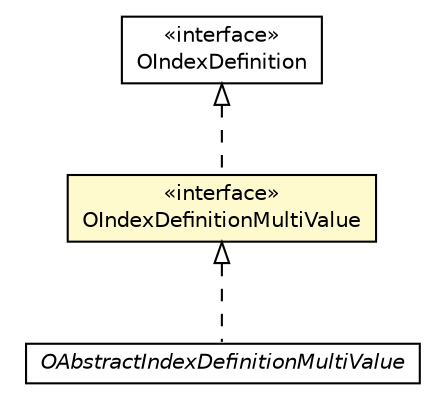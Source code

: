 #!/usr/local/bin/dot
#
# Class diagram 
# Generated by UMLGraph version R5_6-24-gf6e263 (http://www.umlgraph.org/)
#

digraph G {
	edge [fontname="Helvetica",fontsize=10,labelfontname="Helvetica",labelfontsize=10];
	node [fontname="Helvetica",fontsize=10,shape=plaintext];
	nodesep=0.25;
	ranksep=0.5;
	// com.orientechnologies.orient.core.index.OIndexDefinitionMultiValue
	c2049748 [label=<<table title="com.orientechnologies.orient.core.index.OIndexDefinitionMultiValue" border="0" cellborder="1" cellspacing="0" cellpadding="2" port="p" bgcolor="lemonChiffon" href="./OIndexDefinitionMultiValue.html">
		<tr><td><table border="0" cellspacing="0" cellpadding="1">
<tr><td align="center" balign="center"> &#171;interface&#187; </td></tr>
<tr><td align="center" balign="center"> OIndexDefinitionMultiValue </td></tr>
		</table></td></tr>
		</table>>, URL="./OIndexDefinitionMultiValue.html", fontname="Helvetica", fontcolor="black", fontsize=10.0];
	// com.orientechnologies.orient.core.index.OIndexDefinition
	c2049762 [label=<<table title="com.orientechnologies.orient.core.index.OIndexDefinition" border="0" cellborder="1" cellspacing="0" cellpadding="2" port="p" href="./OIndexDefinition.html">
		<tr><td><table border="0" cellspacing="0" cellpadding="1">
<tr><td align="center" balign="center"> &#171;interface&#187; </td></tr>
<tr><td align="center" balign="center"> OIndexDefinition </td></tr>
		</table></td></tr>
		</table>>, URL="./OIndexDefinition.html", fontname="Helvetica", fontcolor="black", fontsize=10.0];
	// com.orientechnologies.orient.core.index.OAbstractIndexDefinitionMultiValue
	c2049764 [label=<<table title="com.orientechnologies.orient.core.index.OAbstractIndexDefinitionMultiValue" border="0" cellborder="1" cellspacing="0" cellpadding="2" port="p" href="./OAbstractIndexDefinitionMultiValue.html">
		<tr><td><table border="0" cellspacing="0" cellpadding="1">
<tr><td align="center" balign="center"><font face="Helvetica-Oblique"> OAbstractIndexDefinitionMultiValue </font></td></tr>
		</table></td></tr>
		</table>>, URL="./OAbstractIndexDefinitionMultiValue.html", fontname="Helvetica", fontcolor="black", fontsize=10.0];
	//com.orientechnologies.orient.core.index.OIndexDefinitionMultiValue implements com.orientechnologies.orient.core.index.OIndexDefinition
	c2049762:p -> c2049748:p [dir=back,arrowtail=empty,style=dashed];
	//com.orientechnologies.orient.core.index.OAbstractIndexDefinitionMultiValue implements com.orientechnologies.orient.core.index.OIndexDefinitionMultiValue
	c2049748:p -> c2049764:p [dir=back,arrowtail=empty,style=dashed];
}

